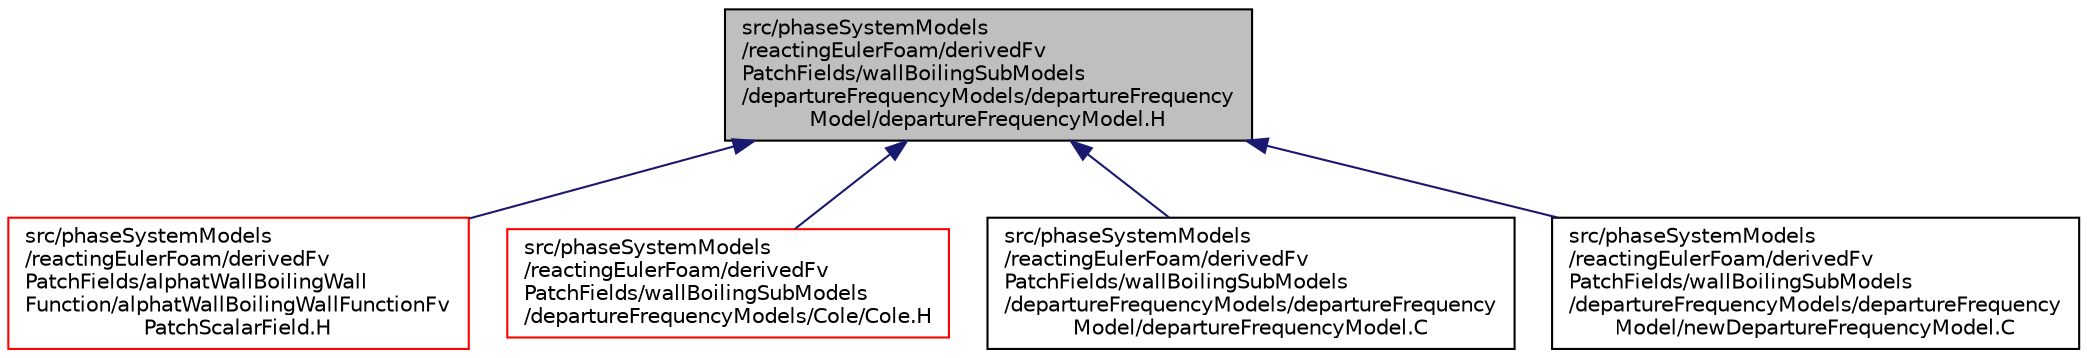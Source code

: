 digraph "src/phaseSystemModels/reactingEulerFoam/derivedFvPatchFields/wallBoilingSubModels/departureFrequencyModels/departureFrequencyModel/departureFrequencyModel.H"
{
  bgcolor="transparent";
  edge [fontname="Helvetica",fontsize="10",labelfontname="Helvetica",labelfontsize="10"];
  node [fontname="Helvetica",fontsize="10",shape=record];
  Node1 [label="src/phaseSystemModels\l/reactingEulerFoam/derivedFv\lPatchFields/wallBoilingSubModels\l/departureFrequencyModels/departureFrequency\lModel/departureFrequencyModel.H",height=0.2,width=0.4,color="black", fillcolor="grey75", style="filled" fontcolor="black"];
  Node1 -> Node2 [dir="back",color="midnightblue",fontsize="10",style="solid",fontname="Helvetica"];
  Node2 [label="src/phaseSystemModels\l/reactingEulerFoam/derivedFv\lPatchFields/alphatWallBoilingWall\lFunction/alphatWallBoilingWallFunctionFv\lPatchScalarField.H",height=0.2,width=0.4,color="red",URL="$alphatWallBoilingWallFunctionFvPatchScalarField_8H.html"];
  Node1 -> Node3 [dir="back",color="midnightblue",fontsize="10",style="solid",fontname="Helvetica"];
  Node3 [label="src/phaseSystemModels\l/reactingEulerFoam/derivedFv\lPatchFields/wallBoilingSubModels\l/departureFrequencyModels/Cole/Cole.H",height=0.2,width=0.4,color="red",URL="$Cole_8H.html"];
  Node1 -> Node4 [dir="back",color="midnightblue",fontsize="10",style="solid",fontname="Helvetica"];
  Node4 [label="src/phaseSystemModels\l/reactingEulerFoam/derivedFv\lPatchFields/wallBoilingSubModels\l/departureFrequencyModels/departureFrequency\lModel/departureFrequencyModel.C",height=0.2,width=0.4,color="black",URL="$departureFrequencyModel_8C.html"];
  Node1 -> Node5 [dir="back",color="midnightblue",fontsize="10",style="solid",fontname="Helvetica"];
  Node5 [label="src/phaseSystemModels\l/reactingEulerFoam/derivedFv\lPatchFields/wallBoilingSubModels\l/departureFrequencyModels/departureFrequency\lModel/newDepartureFrequencyModel.C",height=0.2,width=0.4,color="black",URL="$newDepartureFrequencyModel_8C.html"];
}
